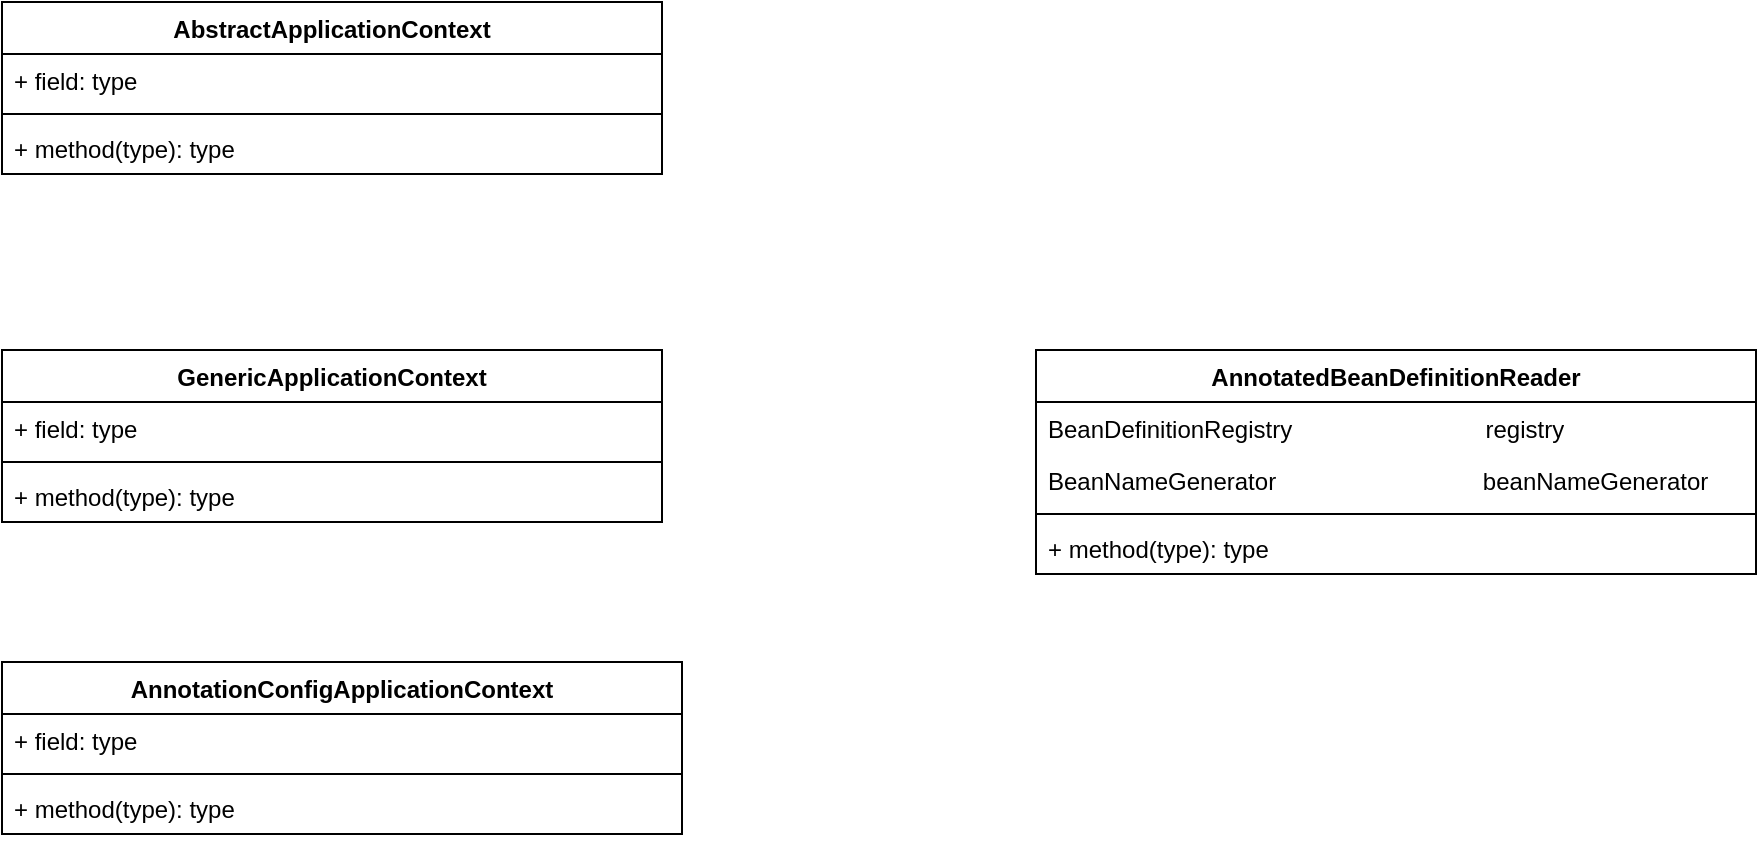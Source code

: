 <mxfile version="21.3.6" type="github">
  <diagram id="C5RBs43oDa-KdzZeNtuy" name="Page-1">
    <mxGraphModel dx="1877" dy="615" grid="1" gridSize="10" guides="1" tooltips="1" connect="1" arrows="1" fold="1" page="1" pageScale="1" pageWidth="827" pageHeight="1169" math="0" shadow="0">
      <root>
        <mxCell id="WIyWlLk6GJQsqaUBKTNV-0" />
        <mxCell id="WIyWlLk6GJQsqaUBKTNV-1" parent="WIyWlLk6GJQsqaUBKTNV-0" />
        <mxCell id="t1czlA54ClY-NQu4yhsW-11" value="AnnotatedBeanDefinitionReader&lt;br&gt;" style="swimlane;fontStyle=1;align=center;verticalAlign=top;childLayout=stackLayout;horizontal=1;startSize=26;horizontalStack=0;resizeParent=1;resizeParentMax=0;resizeLast=0;collapsible=1;marginBottom=0;whiteSpace=wrap;html=1;" vertex="1" parent="WIyWlLk6GJQsqaUBKTNV-1">
          <mxGeometry x="467" y="664" width="360" height="112" as="geometry" />
        </mxCell>
        <mxCell id="t1czlA54ClY-NQu4yhsW-12" value="BeanDefinitionRegistry&amp;nbsp; &amp;nbsp; &amp;nbsp; &amp;nbsp; &amp;nbsp; &amp;nbsp; &amp;nbsp; &amp;nbsp; &amp;nbsp; &amp;nbsp; &amp;nbsp; &amp;nbsp; &amp;nbsp; &amp;nbsp; &amp;nbsp;registry&lt;br&gt;" style="text;strokeColor=none;fillColor=none;align=left;verticalAlign=top;spacingLeft=4;spacingRight=4;overflow=hidden;rotatable=0;points=[[0,0.5],[1,0.5]];portConstraint=eastwest;whiteSpace=wrap;html=1;" vertex="1" parent="t1czlA54ClY-NQu4yhsW-11">
          <mxGeometry y="26" width="360" height="26" as="geometry" />
        </mxCell>
        <mxCell id="t1czlA54ClY-NQu4yhsW-15" value="BeanNameGenerator&amp;nbsp; &amp;nbsp; &amp;nbsp; &amp;nbsp; &amp;nbsp; &amp;nbsp; &amp;nbsp; &amp;nbsp; &amp;nbsp; &amp;nbsp; &amp;nbsp; &amp;nbsp; &amp;nbsp; &amp;nbsp; &amp;nbsp; &amp;nbsp;beanNameGenerator" style="text;strokeColor=none;fillColor=none;align=left;verticalAlign=top;spacingLeft=4;spacingRight=4;overflow=hidden;rotatable=0;points=[[0,0.5],[1,0.5]];portConstraint=eastwest;whiteSpace=wrap;html=1;" vertex="1" parent="t1czlA54ClY-NQu4yhsW-11">
          <mxGeometry y="52" width="360" height="26" as="geometry" />
        </mxCell>
        <mxCell id="t1czlA54ClY-NQu4yhsW-13" value="" style="line;strokeWidth=1;fillColor=none;align=left;verticalAlign=middle;spacingTop=-1;spacingLeft=3;spacingRight=3;rotatable=0;labelPosition=right;points=[];portConstraint=eastwest;strokeColor=inherit;" vertex="1" parent="t1czlA54ClY-NQu4yhsW-11">
          <mxGeometry y="78" width="360" height="8" as="geometry" />
        </mxCell>
        <mxCell id="t1czlA54ClY-NQu4yhsW-14" value="+ method(type): type" style="text;strokeColor=none;fillColor=none;align=left;verticalAlign=top;spacingLeft=4;spacingRight=4;overflow=hidden;rotatable=0;points=[[0,0.5],[1,0.5]];portConstraint=eastwest;whiteSpace=wrap;html=1;" vertex="1" parent="t1czlA54ClY-NQu4yhsW-11">
          <mxGeometry y="86" width="360" height="26" as="geometry" />
        </mxCell>
        <mxCell id="t1czlA54ClY-NQu4yhsW-17" value="AnnotationConfigApplicationContext" style="swimlane;fontStyle=1;align=center;verticalAlign=top;childLayout=stackLayout;horizontal=1;startSize=26;horizontalStack=0;resizeParent=1;resizeParentMax=0;resizeLast=0;collapsible=1;marginBottom=0;whiteSpace=wrap;html=1;" vertex="1" parent="WIyWlLk6GJQsqaUBKTNV-1">
          <mxGeometry x="-50" y="820" width="340" height="86" as="geometry" />
        </mxCell>
        <mxCell id="t1czlA54ClY-NQu4yhsW-18" value="+ field: type" style="text;strokeColor=none;fillColor=none;align=left;verticalAlign=top;spacingLeft=4;spacingRight=4;overflow=hidden;rotatable=0;points=[[0,0.5],[1,0.5]];portConstraint=eastwest;whiteSpace=wrap;html=1;" vertex="1" parent="t1czlA54ClY-NQu4yhsW-17">
          <mxGeometry y="26" width="340" height="26" as="geometry" />
        </mxCell>
        <mxCell id="t1czlA54ClY-NQu4yhsW-19" value="" style="line;strokeWidth=1;fillColor=none;align=left;verticalAlign=middle;spacingTop=-1;spacingLeft=3;spacingRight=3;rotatable=0;labelPosition=right;points=[];portConstraint=eastwest;strokeColor=inherit;" vertex="1" parent="t1czlA54ClY-NQu4yhsW-17">
          <mxGeometry y="52" width="340" height="8" as="geometry" />
        </mxCell>
        <mxCell id="t1czlA54ClY-NQu4yhsW-20" value="+ method(type): type" style="text;strokeColor=none;fillColor=none;align=left;verticalAlign=top;spacingLeft=4;spacingRight=4;overflow=hidden;rotatable=0;points=[[0,0.5],[1,0.5]];portConstraint=eastwest;whiteSpace=wrap;html=1;" vertex="1" parent="t1czlA54ClY-NQu4yhsW-17">
          <mxGeometry y="60" width="340" height="26" as="geometry" />
        </mxCell>
        <mxCell id="t1czlA54ClY-NQu4yhsW-21" value="GenericApplicationContext" style="swimlane;fontStyle=1;align=center;verticalAlign=top;childLayout=stackLayout;horizontal=1;startSize=26;horizontalStack=0;resizeParent=1;resizeParentMax=0;resizeLast=0;collapsible=1;marginBottom=0;whiteSpace=wrap;html=1;" vertex="1" parent="WIyWlLk6GJQsqaUBKTNV-1">
          <mxGeometry x="-50" y="664" width="330" height="86" as="geometry" />
        </mxCell>
        <mxCell id="t1czlA54ClY-NQu4yhsW-22" value="+ field: type" style="text;strokeColor=none;fillColor=none;align=left;verticalAlign=top;spacingLeft=4;spacingRight=4;overflow=hidden;rotatable=0;points=[[0,0.5],[1,0.5]];portConstraint=eastwest;whiteSpace=wrap;html=1;" vertex="1" parent="t1czlA54ClY-NQu4yhsW-21">
          <mxGeometry y="26" width="330" height="26" as="geometry" />
        </mxCell>
        <mxCell id="t1czlA54ClY-NQu4yhsW-23" value="" style="line;strokeWidth=1;fillColor=none;align=left;verticalAlign=middle;spacingTop=-1;spacingLeft=3;spacingRight=3;rotatable=0;labelPosition=right;points=[];portConstraint=eastwest;strokeColor=inherit;" vertex="1" parent="t1czlA54ClY-NQu4yhsW-21">
          <mxGeometry y="52" width="330" height="8" as="geometry" />
        </mxCell>
        <mxCell id="t1czlA54ClY-NQu4yhsW-24" value="+ method(type): type" style="text;strokeColor=none;fillColor=none;align=left;verticalAlign=top;spacingLeft=4;spacingRight=4;overflow=hidden;rotatable=0;points=[[0,0.5],[1,0.5]];portConstraint=eastwest;whiteSpace=wrap;html=1;" vertex="1" parent="t1czlA54ClY-NQu4yhsW-21">
          <mxGeometry y="60" width="330" height="26" as="geometry" />
        </mxCell>
        <mxCell id="t1czlA54ClY-NQu4yhsW-25" value="AbstractApplicationContext" style="swimlane;fontStyle=1;align=center;verticalAlign=top;childLayout=stackLayout;horizontal=1;startSize=26;horizontalStack=0;resizeParent=1;resizeParentMax=0;resizeLast=0;collapsible=1;marginBottom=0;whiteSpace=wrap;html=1;" vertex="1" parent="WIyWlLk6GJQsqaUBKTNV-1">
          <mxGeometry x="-50" y="490" width="330" height="86" as="geometry" />
        </mxCell>
        <mxCell id="t1czlA54ClY-NQu4yhsW-26" value="+ field: type" style="text;strokeColor=none;fillColor=none;align=left;verticalAlign=top;spacingLeft=4;spacingRight=4;overflow=hidden;rotatable=0;points=[[0,0.5],[1,0.5]];portConstraint=eastwest;whiteSpace=wrap;html=1;" vertex="1" parent="t1czlA54ClY-NQu4yhsW-25">
          <mxGeometry y="26" width="330" height="26" as="geometry" />
        </mxCell>
        <mxCell id="t1czlA54ClY-NQu4yhsW-27" value="" style="line;strokeWidth=1;fillColor=none;align=left;verticalAlign=middle;spacingTop=-1;spacingLeft=3;spacingRight=3;rotatable=0;labelPosition=right;points=[];portConstraint=eastwest;strokeColor=inherit;" vertex="1" parent="t1czlA54ClY-NQu4yhsW-25">
          <mxGeometry y="52" width="330" height="8" as="geometry" />
        </mxCell>
        <mxCell id="t1czlA54ClY-NQu4yhsW-28" value="+ method(type): type" style="text;strokeColor=none;fillColor=none;align=left;verticalAlign=top;spacingLeft=4;spacingRight=4;overflow=hidden;rotatable=0;points=[[0,0.5],[1,0.5]];portConstraint=eastwest;whiteSpace=wrap;html=1;" vertex="1" parent="t1czlA54ClY-NQu4yhsW-25">
          <mxGeometry y="60" width="330" height="26" as="geometry" />
        </mxCell>
      </root>
    </mxGraphModel>
  </diagram>
</mxfile>
